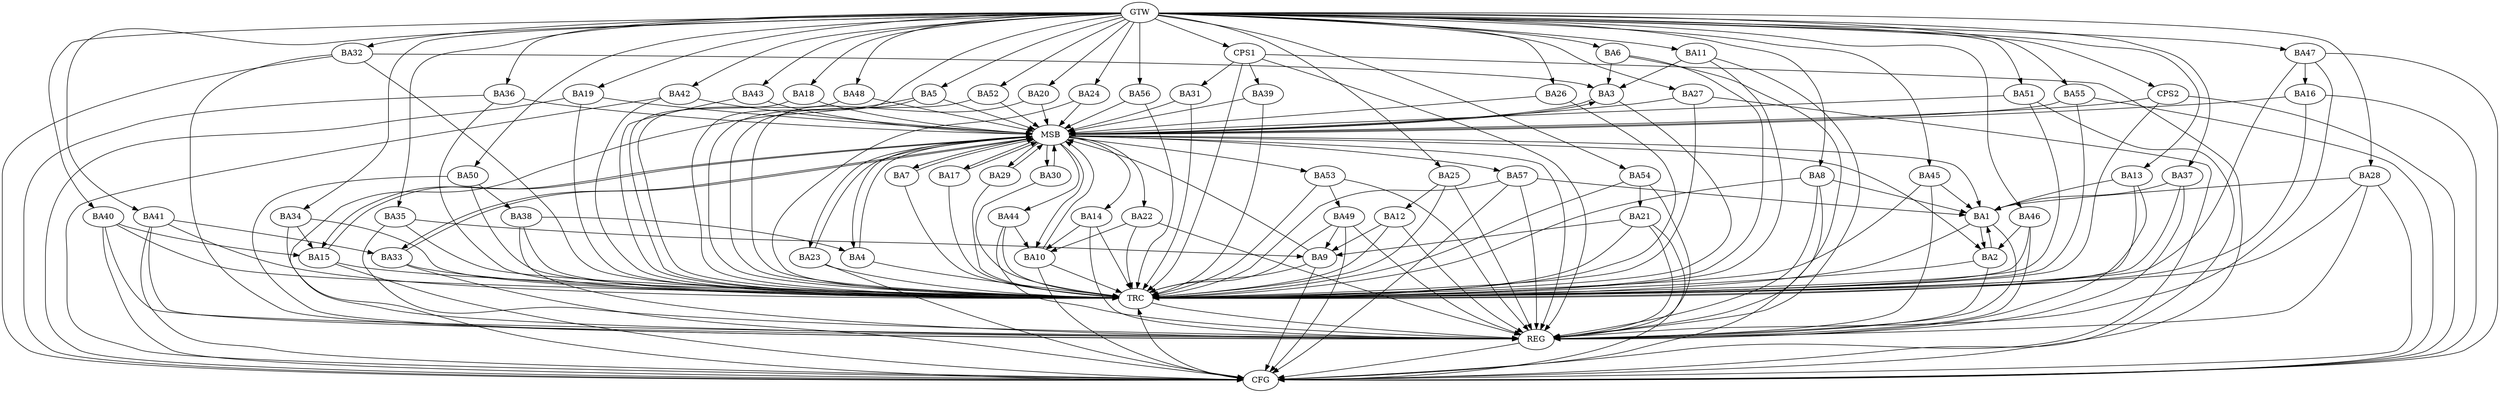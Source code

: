 strict digraph G {
  BA1 [ label="BA1" ];
  BA2 [ label="BA2" ];
  BA3 [ label="BA3" ];
  BA4 [ label="BA4" ];
  BA5 [ label="BA5" ];
  BA6 [ label="BA6" ];
  BA7 [ label="BA7" ];
  BA8 [ label="BA8" ];
  BA9 [ label="BA9" ];
  BA10 [ label="BA10" ];
  BA11 [ label="BA11" ];
  BA12 [ label="BA12" ];
  BA13 [ label="BA13" ];
  BA14 [ label="BA14" ];
  BA15 [ label="BA15" ];
  BA16 [ label="BA16" ];
  BA17 [ label="BA17" ];
  BA18 [ label="BA18" ];
  BA19 [ label="BA19" ];
  BA20 [ label="BA20" ];
  BA21 [ label="BA21" ];
  BA22 [ label="BA22" ];
  BA23 [ label="BA23" ];
  BA24 [ label="BA24" ];
  BA25 [ label="BA25" ];
  BA26 [ label="BA26" ];
  BA27 [ label="BA27" ];
  BA28 [ label="BA28" ];
  BA29 [ label="BA29" ];
  BA30 [ label="BA30" ];
  BA31 [ label="BA31" ];
  BA32 [ label="BA32" ];
  BA33 [ label="BA33" ];
  BA34 [ label="BA34" ];
  BA35 [ label="BA35" ];
  BA36 [ label="BA36" ];
  BA37 [ label="BA37" ];
  BA38 [ label="BA38" ];
  BA39 [ label="BA39" ];
  BA40 [ label="BA40" ];
  BA41 [ label="BA41" ];
  BA42 [ label="BA42" ];
  BA43 [ label="BA43" ];
  BA44 [ label="BA44" ];
  BA45 [ label="BA45" ];
  BA46 [ label="BA46" ];
  BA47 [ label="BA47" ];
  BA48 [ label="BA48" ];
  BA49 [ label="BA49" ];
  BA50 [ label="BA50" ];
  BA51 [ label="BA51" ];
  BA52 [ label="BA52" ];
  BA53 [ label="BA53" ];
  BA54 [ label="BA54" ];
  BA55 [ label="BA55" ];
  BA56 [ label="BA56" ];
  BA57 [ label="BA57" ];
  CPS1 [ label="CPS1" ];
  CPS2 [ label="CPS2" ];
  GTW [ label="GTW" ];
  REG [ label="REG" ];
  MSB [ label="MSB" ];
  CFG [ label="CFG" ];
  TRC [ label="TRC" ];
  BA1 -> BA2;
  BA2 -> BA1;
  BA6 -> BA3;
  BA8 -> BA1;
  BA11 -> BA3;
  BA12 -> BA9;
  BA13 -> BA1;
  BA14 -> BA10;
  BA21 -> BA9;
  BA22 -> BA10;
  BA25 -> BA12;
  BA28 -> BA1;
  BA32 -> BA3;
  BA34 -> BA15;
  BA35 -> BA9;
  BA37 -> BA1;
  BA38 -> BA4;
  BA40 -> BA15;
  BA41 -> BA33;
  BA44 -> BA10;
  BA45 -> BA1;
  BA46 -> BA2;
  BA47 -> BA16;
  BA49 -> BA9;
  BA50 -> BA38;
  BA53 -> BA49;
  BA54 -> BA21;
  BA57 -> BA1;
  CPS1 -> BA39;
  CPS1 -> BA31;
  GTW -> BA5;
  GTW -> BA6;
  GTW -> BA8;
  GTW -> BA11;
  GTW -> BA13;
  GTW -> BA18;
  GTW -> BA19;
  GTW -> BA20;
  GTW -> BA24;
  GTW -> BA25;
  GTW -> BA26;
  GTW -> BA27;
  GTW -> BA28;
  GTW -> BA32;
  GTW -> BA34;
  GTW -> BA35;
  GTW -> BA36;
  GTW -> BA37;
  GTW -> BA40;
  GTW -> BA41;
  GTW -> BA42;
  GTW -> BA43;
  GTW -> BA45;
  GTW -> BA46;
  GTW -> BA47;
  GTW -> BA48;
  GTW -> BA50;
  GTW -> BA51;
  GTW -> BA52;
  GTW -> BA54;
  GTW -> BA55;
  GTW -> BA56;
  GTW -> CPS1;
  GTW -> CPS2;
  BA1 -> REG;
  BA2 -> REG;
  BA6 -> REG;
  BA8 -> REG;
  BA11 -> REG;
  BA12 -> REG;
  BA13 -> REG;
  BA14 -> REG;
  BA21 -> REG;
  BA22 -> REG;
  BA25 -> REG;
  BA28 -> REG;
  BA32 -> REG;
  BA34 -> REG;
  BA35 -> REG;
  BA37 -> REG;
  BA38 -> REG;
  BA40 -> REG;
  BA41 -> REG;
  BA44 -> REG;
  BA45 -> REG;
  BA46 -> REG;
  BA47 -> REG;
  BA49 -> REG;
  BA50 -> REG;
  BA53 -> REG;
  BA54 -> REG;
  BA57 -> REG;
  CPS1 -> REG;
  BA3 -> MSB;
  MSB -> BA1;
  MSB -> REG;
  BA4 -> MSB;
  MSB -> BA2;
  BA5 -> MSB;
  MSB -> BA3;
  BA7 -> MSB;
  BA9 -> MSB;
  BA10 -> MSB;
  BA15 -> MSB;
  MSB -> BA10;
  BA16 -> MSB;
  MSB -> BA7;
  BA17 -> MSB;
  BA18 -> MSB;
  BA19 -> MSB;
  MSB -> BA4;
  BA20 -> MSB;
  BA23 -> MSB;
  BA24 -> MSB;
  MSB -> BA17;
  BA26 -> MSB;
  BA27 -> MSB;
  BA29 -> MSB;
  BA30 -> MSB;
  BA31 -> MSB;
  BA33 -> MSB;
  MSB -> BA29;
  BA36 -> MSB;
  BA39 -> MSB;
  MSB -> BA14;
  BA42 -> MSB;
  MSB -> BA15;
  BA43 -> MSB;
  MSB -> BA33;
  BA48 -> MSB;
  BA51 -> MSB;
  BA52 -> MSB;
  BA55 -> MSB;
  MSB -> BA53;
  BA56 -> MSB;
  MSB -> BA22;
  CPS2 -> MSB;
  MSB -> BA23;
  MSB -> BA57;
  MSB -> BA44;
  MSB -> BA30;
  BA23 -> CFG;
  BA15 -> CFG;
  BA32 -> CFG;
  BA28 -> CFG;
  CPS1 -> CFG;
  BA41 -> CFG;
  BA47 -> CFG;
  BA5 -> CFG;
  BA42 -> CFG;
  BA19 -> CFG;
  BA33 -> CFG;
  BA49 -> CFG;
  BA16 -> CFG;
  BA9 -> CFG;
  BA21 -> CFG;
  CPS2 -> CFG;
  BA57 -> CFG;
  BA40 -> CFG;
  BA51 -> CFG;
  BA55 -> CFG;
  BA36 -> CFG;
  BA8 -> CFG;
  BA27 -> CFG;
  BA10 -> CFG;
  REG -> CFG;
  BA1 -> TRC;
  BA2 -> TRC;
  BA3 -> TRC;
  BA4 -> TRC;
  BA5 -> TRC;
  BA6 -> TRC;
  BA7 -> TRC;
  BA8 -> TRC;
  BA9 -> TRC;
  BA10 -> TRC;
  BA11 -> TRC;
  BA12 -> TRC;
  BA13 -> TRC;
  BA14 -> TRC;
  BA15 -> TRC;
  BA16 -> TRC;
  BA17 -> TRC;
  BA18 -> TRC;
  BA19 -> TRC;
  BA20 -> TRC;
  BA21 -> TRC;
  BA22 -> TRC;
  BA23 -> TRC;
  BA24 -> TRC;
  BA25 -> TRC;
  BA26 -> TRC;
  BA27 -> TRC;
  BA28 -> TRC;
  BA29 -> TRC;
  BA30 -> TRC;
  BA31 -> TRC;
  BA32 -> TRC;
  BA33 -> TRC;
  BA34 -> TRC;
  BA35 -> TRC;
  BA36 -> TRC;
  BA37 -> TRC;
  BA38 -> TRC;
  BA39 -> TRC;
  BA40 -> TRC;
  BA41 -> TRC;
  BA42 -> TRC;
  BA43 -> TRC;
  BA44 -> TRC;
  BA45 -> TRC;
  BA46 -> TRC;
  BA47 -> TRC;
  BA48 -> TRC;
  BA49 -> TRC;
  BA50 -> TRC;
  BA51 -> TRC;
  BA52 -> TRC;
  BA53 -> TRC;
  BA54 -> TRC;
  BA55 -> TRC;
  BA56 -> TRC;
  BA57 -> TRC;
  CPS1 -> TRC;
  CPS2 -> TRC;
  GTW -> TRC;
  CFG -> TRC;
  TRC -> REG;
}
